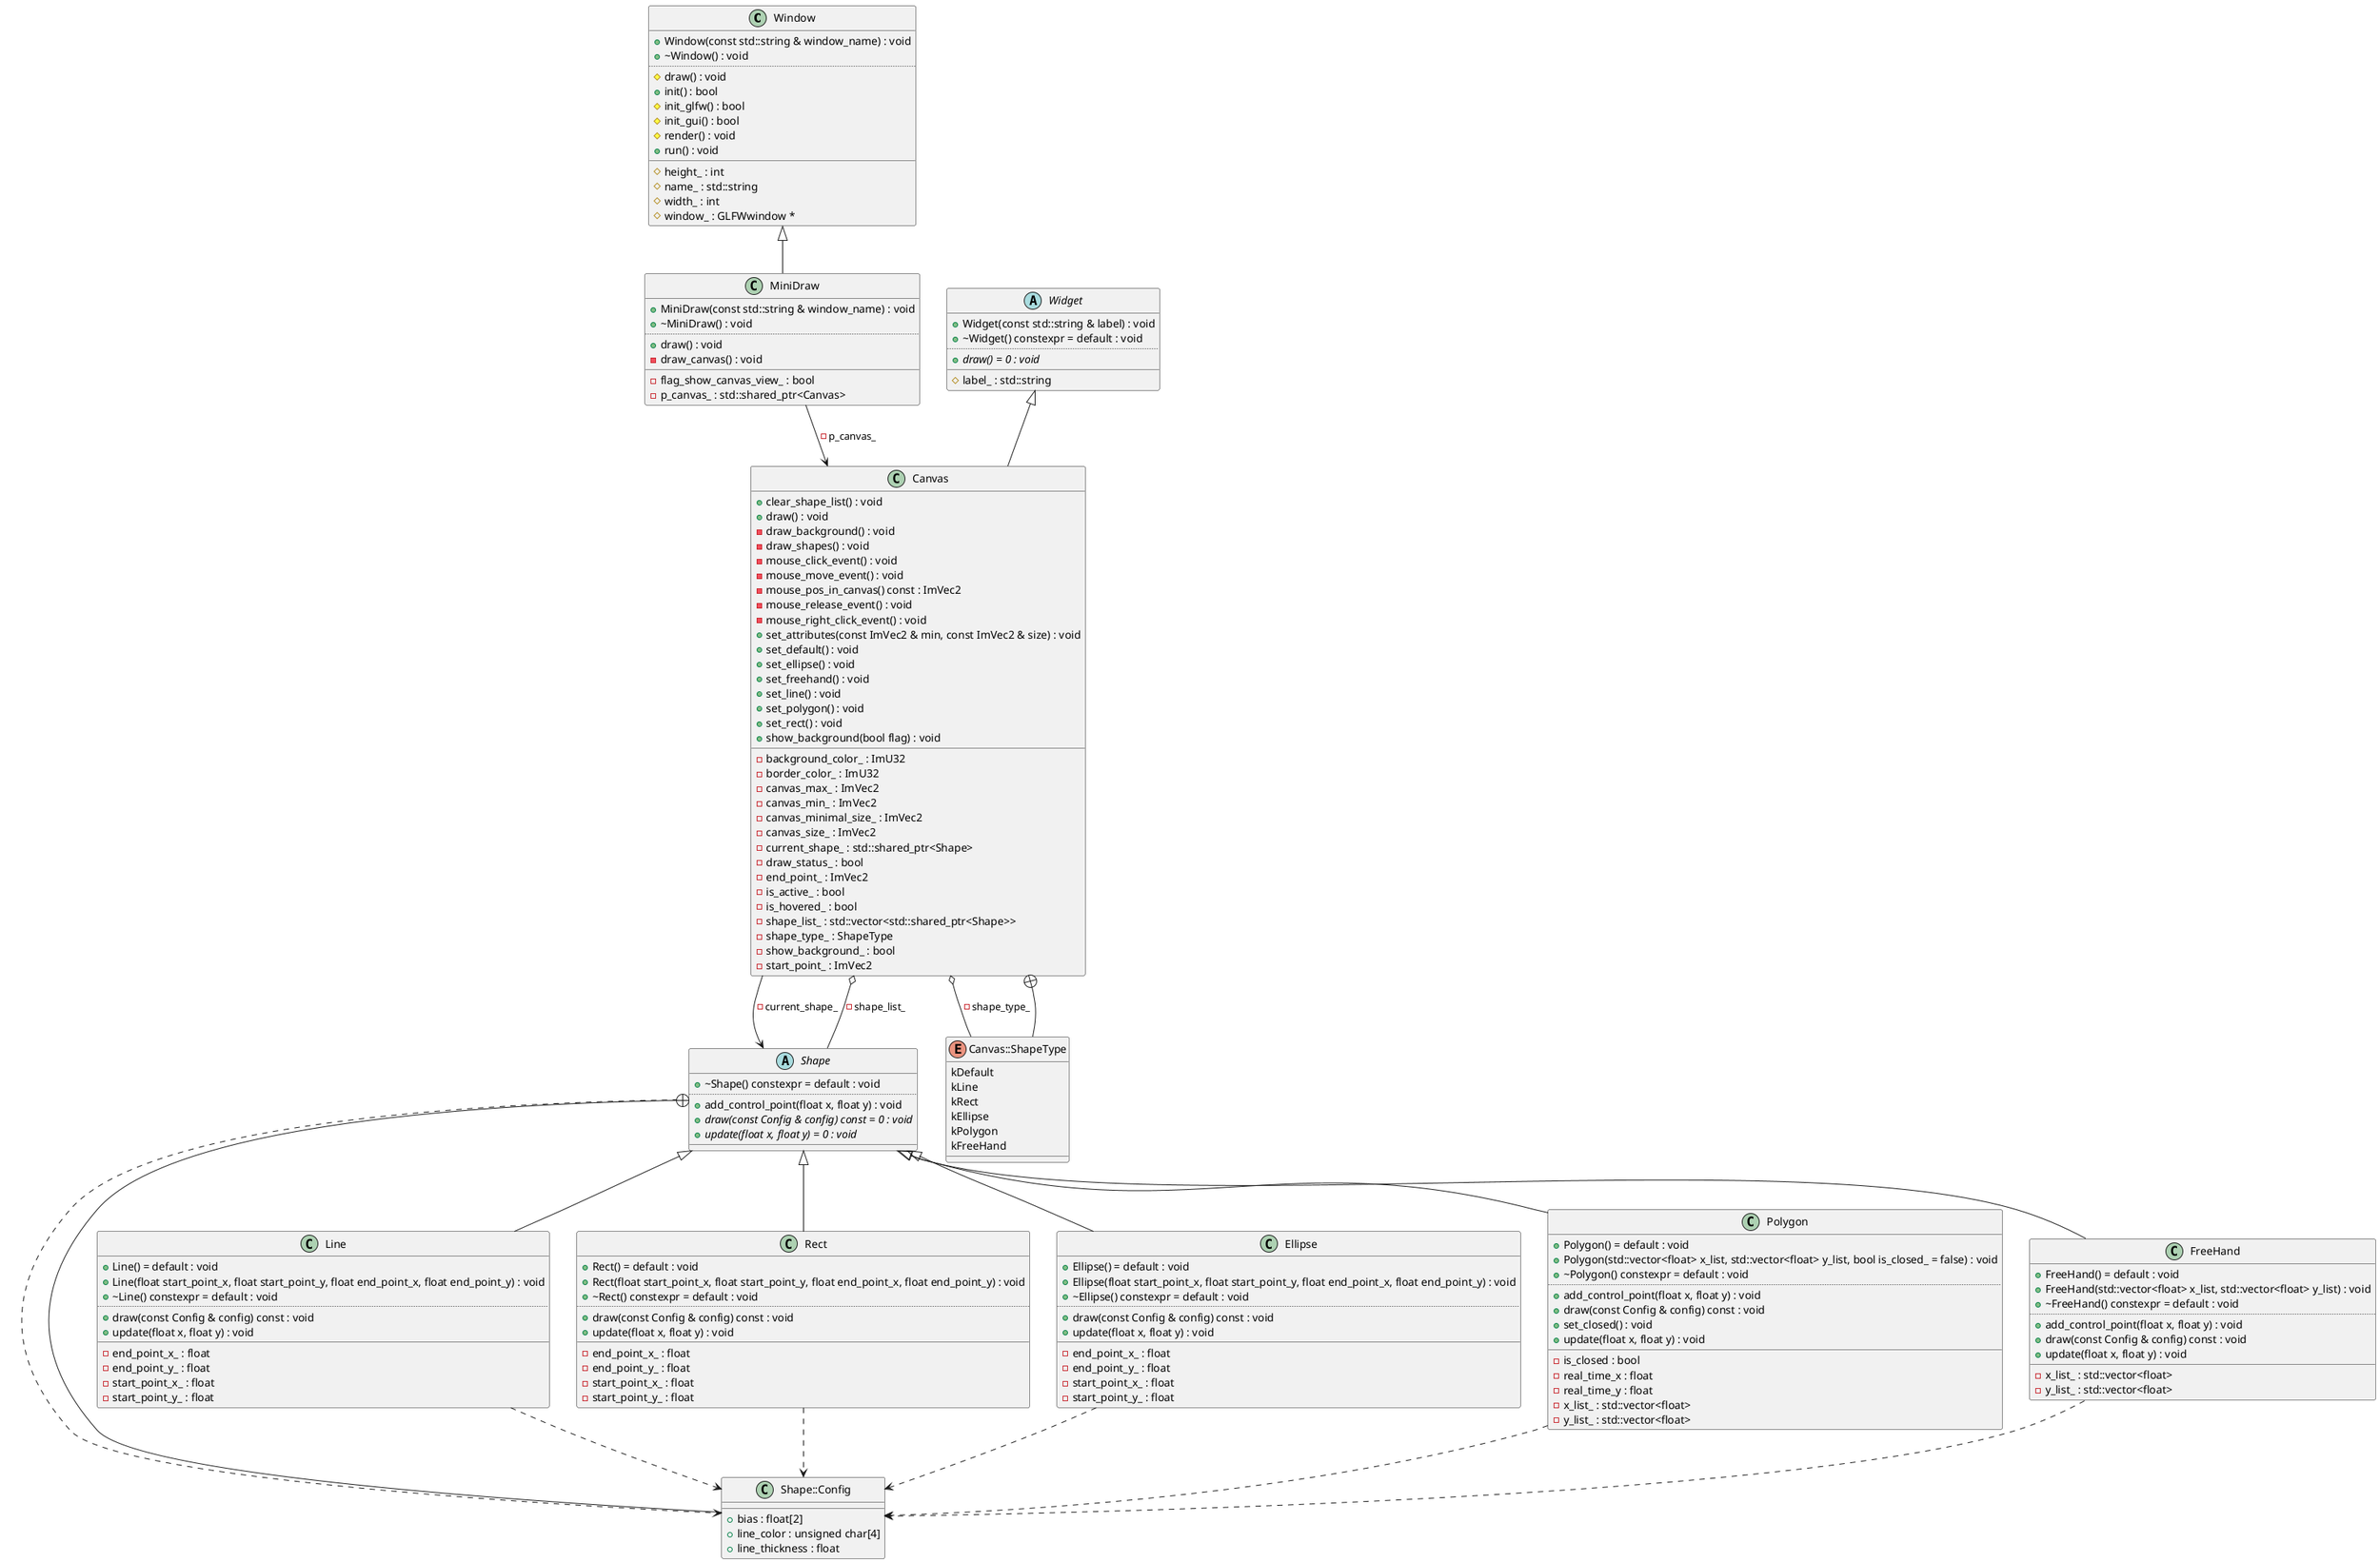 @startuml
class "Window" as C_0008871575618986871683
class C_0008871575618986871683 {
+Window(const std::string & window_name) : void
+~Window() : void
..
#draw() : void
+init() : bool
#init_glfw() : bool
#init_gui() : bool
#render() : void
+run() : void
__
#height_ : int
#name_ : std::string
#width_ : int
#window_ : GLFWwindow *
}
abstract "Shape" as C_0007080987761836185060
abstract C_0007080987761836185060 {
+~Shape() constexpr = default : void
..
+add_control_point(float x, float y) : void
{abstract} +draw(const Config & config) const = 0 : void
{abstract} +update(float x, float y) = 0 : void
__
}
class "Shape::Config" as C_0007933054238878135100
class C_0007933054238878135100 {
__
+bias : float[2]
+line_color : unsigned char[4]
+line_thickness : float
}
abstract "Widget" as C_0017184784915024955243
abstract C_0017184784915024955243 {
+Widget(const std::string & label) : void
+~Widget() constexpr = default : void
..
{abstract} +draw() = 0 : void
__
#label_ : std::string
}
class "Canvas" as C_0010143599884954815735
class C_0010143599884954815735 {
+clear_shape_list() : void
+draw() : void
-draw_background() : void
-draw_shapes() : void
-mouse_click_event() : void
-mouse_move_event() : void
-mouse_pos_in_canvas() const : ImVec2
-mouse_release_event() : void
-mouse_right_click_event() : void
+set_attributes(const ImVec2 & min, const ImVec2 & size) : void
+set_default() : void
+set_ellipse() : void
+set_freehand() : void
+set_line() : void
+set_polygon() : void
+set_rect() : void
+show_background(bool flag) : void
__
-background_color_ : ImU32
-border_color_ : ImU32
-canvas_max_ : ImVec2
-canvas_min_ : ImVec2
-canvas_minimal_size_ : ImVec2
-canvas_size_ : ImVec2
-current_shape_ : std::shared_ptr<Shape>
-draw_status_ : bool
-end_point_ : ImVec2
-is_active_ : bool
-is_hovered_ : bool
-shape_list_ : std::vector<std::shared_ptr<Shape>>
-shape_type_ : ShapeType
-show_background_ : bool
-start_point_ : ImVec2
}
enum "Canvas::ShapeType" as C_0012239519789625349070
enum C_0012239519789625349070 {
kDefault
kLine
kRect
kEllipse
kPolygon
kFreeHand
}
class "MiniDraw" as C_0016505036820764618062
class C_0016505036820764618062 {
+MiniDraw(const std::string & window_name) : void
+~MiniDraw() : void
..
+draw() : void
-draw_canvas() : void
__
-flag_show_canvas_view_ : bool
-p_canvas_ : std::shared_ptr<Canvas>
}
class "Line" as C_0018444896120262260081
class C_0018444896120262260081 {
+Line() = default : void
+Line(float start_point_x, float start_point_y, float end_point_x, float end_point_y) : void
+~Line() constexpr = default : void
..
+draw(const Config & config) const : void
+update(float x, float y) : void
__
-end_point_x_ : float
-end_point_y_ : float
-start_point_x_ : float
-start_point_y_ : float
}
class "Rect" as C_0008233609096235910285
class C_0008233609096235910285 {
+Rect() = default : void
+Rect(float start_point_x, float start_point_y, float end_point_x, float end_point_y) : void
+~Rect() constexpr = default : void
..
+draw(const Config & config) const : void
+update(float x, float y) : void
__
-end_point_x_ : float
-end_point_y_ : float
-start_point_x_ : float
-start_point_y_ : float
}
class "Ellipse" as C_0000967933873543071895
class C_0000967933873543071895 {
+Ellipse() = default : void
+Ellipse(float start_point_x, float start_point_y, float end_point_x, float end_point_y) : void
+~Ellipse() constexpr = default : void
..
+draw(const Config & config) const : void
+update(float x, float y) : void
__
-end_point_x_ : float
-end_point_y_ : float
-start_point_x_ : float
-start_point_y_ : float
}
class "Polygon" as C_0000313255549101030507
class C_0000313255549101030507 {
+Polygon() = default : void
+Polygon(std::vector<float> x_list, std::vector<float> y_list, bool is_closed_ = false) : void
+~Polygon() constexpr = default : void
..
+add_control_point(float x, float y) : void
+draw(const Config & config) const : void
+set_closed() : void
+update(float x, float y) : void
__
-is_closed : bool
-real_time_x : float
-real_time_y : float
-x_list_ : std::vector<float>
-y_list_ : std::vector<float>
}
class "FreeHand" as C_0014323371641069020444
class C_0014323371641069020444 {
+FreeHand() = default : void
+FreeHand(std::vector<float> x_list, std::vector<float> y_list) : void
+~FreeHand() constexpr = default : void
..
+add_control_point(float x, float y) : void
+draw(const Config & config) const : void
+update(float x, float y) : void
__
-x_list_ : std::vector<float>
-y_list_ : std::vector<float>
}
C_0007080987761836185060 ..> C_0007933054238878135100
C_0007933054238878135100 --+ C_0007080987761836185060
C_0010143599884954815735 o-- C_0012239519789625349070 : -shape_type_
C_0010143599884954815735 --> C_0007080987761836185060 : -current_shape_
C_0010143599884954815735 o-- C_0007080987761836185060 : -shape_list_
C_0017184784915024955243 <|-- C_0010143599884954815735
C_0012239519789625349070 --+ C_0010143599884954815735
C_0016505036820764618062 --> C_0010143599884954815735 : -p_canvas_
C_0008871575618986871683 <|-- C_0016505036820764618062
C_0018444896120262260081 ..> C_0007933054238878135100
C_0007080987761836185060 <|-- C_0018444896120262260081
C_0008233609096235910285 ..> C_0007933054238878135100
C_0007080987761836185060 <|-- C_0008233609096235910285
C_0000967933873543071895 ..> C_0007933054238878135100
C_0007080987761836185060 <|-- C_0000967933873543071895
C_0000313255549101030507 ..> C_0007933054238878135100
C_0007080987761836185060 <|-- C_0000313255549101030507
C_0014323371641069020444 ..> C_0007933054238878135100
C_0007080987761836185060 <|-- C_0014323371641069020444

'Generated with clang-uml, version 0.6.0
'LLVM version clang version 19.1.3 (https://github.com/llvm/llvm-project.git ab51eccf88f5321e7c60591c5546b254b6afab99)
@enduml
